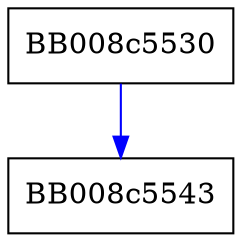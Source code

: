 digraph __mempcpy_avx_unaligned_erms {
  node [shape="box"];
  graph [splines=ortho];
  BB008c5530 -> BB008c5543 [color="blue"];
}